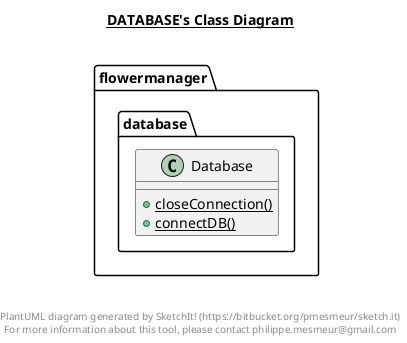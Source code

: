 @startuml

title __DATABASE's Class Diagram__\n

  namespace flowermanager {
    namespace database {
      class flowermanager.database.Database {
          {static} + closeConnection()
          {static} + connectDB()
      }
    }
  }
  



right footer


PlantUML diagram generated by SketchIt! (https://bitbucket.org/pmesmeur/sketch.it)
For more information about this tool, please contact philippe.mesmeur@gmail.com
endfooter

@enduml
